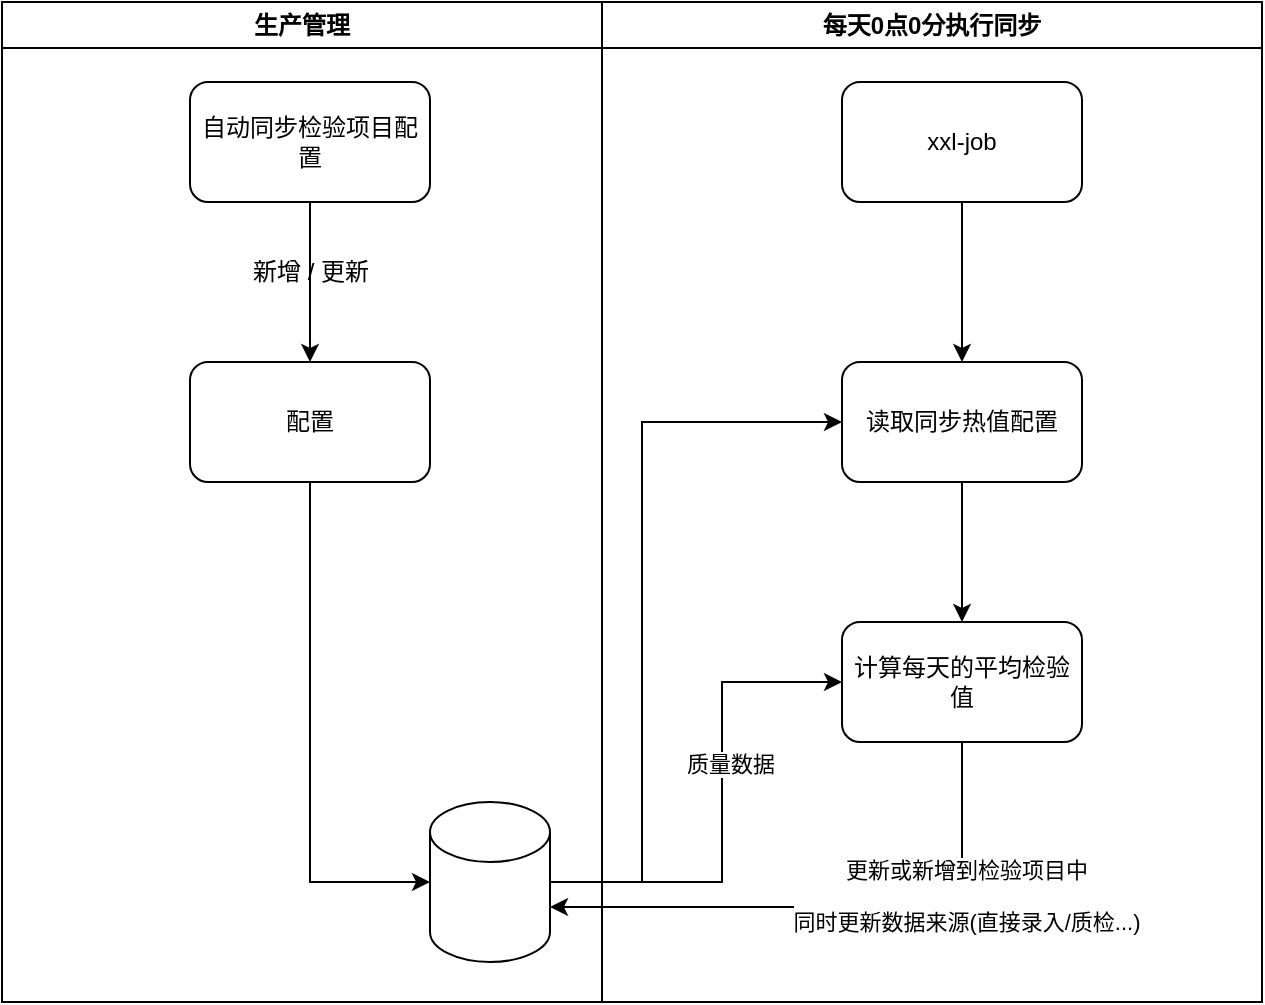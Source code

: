 <mxfile version="20.5.3" type="github">
  <diagram id="Lrq_B5cbt0-HYkro8u6f" name="第 1 页">
    <mxGraphModel dx="1038" dy="579" grid="1" gridSize="10" guides="1" tooltips="1" connect="1" arrows="1" fold="1" page="1" pageScale="1" pageWidth="827" pageHeight="1169" math="0" shadow="0">
      <root>
        <mxCell id="0" />
        <mxCell id="1" parent="0" />
        <mxCell id="pyB7yYGDKb-wKmbRGgdC-3" style="edgeStyle=orthogonalEdgeStyle;rounded=0;orthogonalLoop=1;jettySize=auto;html=1;exitX=0.5;exitY=1;exitDx=0;exitDy=0;" parent="1" source="pyB7yYGDKb-wKmbRGgdC-1" target="pyB7yYGDKb-wKmbRGgdC-2" edge="1">
          <mxGeometry relative="1" as="geometry" />
        </mxCell>
        <mxCell id="pyB7yYGDKb-wKmbRGgdC-1" value="自动同步检验项目配置" style="rounded=1;whiteSpace=wrap;html=1;" parent="1" vertex="1">
          <mxGeometry x="214" y="80" width="120" height="60" as="geometry" />
        </mxCell>
        <mxCell id="pyB7yYGDKb-wKmbRGgdC-23" style="edgeStyle=orthogonalEdgeStyle;rounded=0;orthogonalLoop=1;jettySize=auto;html=1;exitX=0.5;exitY=1;exitDx=0;exitDy=0;entryX=0;entryY=0.5;entryDx=0;entryDy=0;entryPerimeter=0;" parent="1" source="pyB7yYGDKb-wKmbRGgdC-2" target="pyB7yYGDKb-wKmbRGgdC-19" edge="1">
          <mxGeometry relative="1" as="geometry">
            <mxPoint x="274" y="400" as="targetPoint" />
          </mxGeometry>
        </mxCell>
        <mxCell id="pyB7yYGDKb-wKmbRGgdC-2" value="配置" style="rounded=1;whiteSpace=wrap;html=1;" parent="1" vertex="1">
          <mxGeometry x="214" y="220" width="120" height="60" as="geometry" />
        </mxCell>
        <mxCell id="pyB7yYGDKb-wKmbRGgdC-5" value="生产管理" style="swimlane;whiteSpace=wrap;html=1;" parent="1" vertex="1">
          <mxGeometry x="120" y="40" width="300" height="500" as="geometry" />
        </mxCell>
        <mxCell id="pyB7yYGDKb-wKmbRGgdC-4" value="新增 / 更新" style="text;html=1;align=center;verticalAlign=middle;resizable=0;points=[];autosize=1;strokeColor=none;fillColor=none;" parent="pyB7yYGDKb-wKmbRGgdC-5" vertex="1">
          <mxGeometry x="114" y="120" width="80" height="30" as="geometry" />
        </mxCell>
        <mxCell id="pyB7yYGDKb-wKmbRGgdC-19" value="" style="shape=cylinder3;whiteSpace=wrap;html=1;boundedLbl=1;backgroundOutline=1;size=15;" parent="pyB7yYGDKb-wKmbRGgdC-5" vertex="1">
          <mxGeometry x="214" y="400" width="60" height="80" as="geometry" />
        </mxCell>
        <mxCell id="pyB7yYGDKb-wKmbRGgdC-7" value="每天0点0分执行同步" style="swimlane;whiteSpace=wrap;html=1;" parent="1" vertex="1">
          <mxGeometry x="420" y="40" width="330" height="500" as="geometry" />
        </mxCell>
        <mxCell id="pyB7yYGDKb-wKmbRGgdC-10" style="edgeStyle=orthogonalEdgeStyle;rounded=0;orthogonalLoop=1;jettySize=auto;html=1;exitX=0.5;exitY=1;exitDx=0;exitDy=0;" parent="pyB7yYGDKb-wKmbRGgdC-7" source="pyB7yYGDKb-wKmbRGgdC-8" target="pyB7yYGDKb-wKmbRGgdC-9" edge="1">
          <mxGeometry relative="1" as="geometry" />
        </mxCell>
        <mxCell id="pyB7yYGDKb-wKmbRGgdC-8" value="xxl-job" style="rounded=1;whiteSpace=wrap;html=1;" parent="pyB7yYGDKb-wKmbRGgdC-7" vertex="1">
          <mxGeometry x="120" y="40" width="120" height="60" as="geometry" />
        </mxCell>
        <mxCell id="pyB7yYGDKb-wKmbRGgdC-27" style="edgeStyle=orthogonalEdgeStyle;rounded=0;orthogonalLoop=1;jettySize=auto;html=1;exitX=0.5;exitY=1;exitDx=0;exitDy=0;" parent="pyB7yYGDKb-wKmbRGgdC-7" source="pyB7yYGDKb-wKmbRGgdC-9" target="pyB7yYGDKb-wKmbRGgdC-26" edge="1">
          <mxGeometry relative="1" as="geometry" />
        </mxCell>
        <mxCell id="pyB7yYGDKb-wKmbRGgdC-9" value="读取同步热值配置" style="rounded=1;whiteSpace=wrap;html=1;" parent="pyB7yYGDKb-wKmbRGgdC-7" vertex="1">
          <mxGeometry x="120" y="180" width="120" height="60" as="geometry" />
        </mxCell>
        <mxCell id="pyB7yYGDKb-wKmbRGgdC-26" value="计算每天的平均检验值" style="rounded=1;whiteSpace=wrap;html=1;" parent="pyB7yYGDKb-wKmbRGgdC-7" vertex="1">
          <mxGeometry x="120" y="310" width="120" height="60" as="geometry" />
        </mxCell>
        <mxCell id="pyB7yYGDKb-wKmbRGgdC-25" style="edgeStyle=orthogonalEdgeStyle;rounded=0;orthogonalLoop=1;jettySize=auto;html=1;exitX=1;exitY=0.5;exitDx=0;exitDy=0;exitPerimeter=0;entryX=0;entryY=0.5;entryDx=0;entryDy=0;" parent="1" source="pyB7yYGDKb-wKmbRGgdC-19" target="pyB7yYGDKb-wKmbRGgdC-9" edge="1">
          <mxGeometry relative="1" as="geometry">
            <Array as="points">
              <mxPoint x="440" y="480" />
              <mxPoint x="440" y="250" />
            </Array>
          </mxGeometry>
        </mxCell>
        <mxCell id="pyB7yYGDKb-wKmbRGgdC-29" style="edgeStyle=orthogonalEdgeStyle;rounded=0;orthogonalLoop=1;jettySize=auto;html=1;exitX=1;exitY=0.5;exitDx=0;exitDy=0;exitPerimeter=0;entryX=0;entryY=0.5;entryDx=0;entryDy=0;" parent="1" source="pyB7yYGDKb-wKmbRGgdC-19" target="pyB7yYGDKb-wKmbRGgdC-26" edge="1">
          <mxGeometry relative="1" as="geometry">
            <Array as="points">
              <mxPoint x="480" y="480" />
              <mxPoint x="480" y="380" />
            </Array>
          </mxGeometry>
        </mxCell>
        <mxCell id="pyB7yYGDKb-wKmbRGgdC-30" value="质量数据" style="edgeLabel;html=1;align=center;verticalAlign=middle;resizable=0;points=[];" parent="pyB7yYGDKb-wKmbRGgdC-29" vertex="1" connectable="0">
          <mxGeometry x="0.177" y="-4" relative="1" as="geometry">
            <mxPoint as="offset" />
          </mxGeometry>
        </mxCell>
        <mxCell id="pyB7yYGDKb-wKmbRGgdC-31" style="edgeStyle=orthogonalEdgeStyle;rounded=0;orthogonalLoop=1;jettySize=auto;html=1;exitX=0.5;exitY=1;exitDx=0;exitDy=0;entryX=1;entryY=0;entryDx=0;entryDy=52.5;entryPerimeter=0;" parent="1" source="pyB7yYGDKb-wKmbRGgdC-26" target="pyB7yYGDKb-wKmbRGgdC-19" edge="1">
          <mxGeometry relative="1" as="geometry" />
        </mxCell>
        <mxCell id="pyB7yYGDKb-wKmbRGgdC-32" value="更新或新增到检验项目中&lt;br&gt;&lt;br&gt;同时更新数据来源(直接录入/质检...)" style="edgeLabel;html=1;align=center;verticalAlign=middle;resizable=0;points=[];" parent="pyB7yYGDKb-wKmbRGgdC-31" vertex="1" connectable="0">
          <mxGeometry x="-0.47" y="2" relative="1" as="geometry">
            <mxPoint as="offset" />
          </mxGeometry>
        </mxCell>
      </root>
    </mxGraphModel>
  </diagram>
</mxfile>
